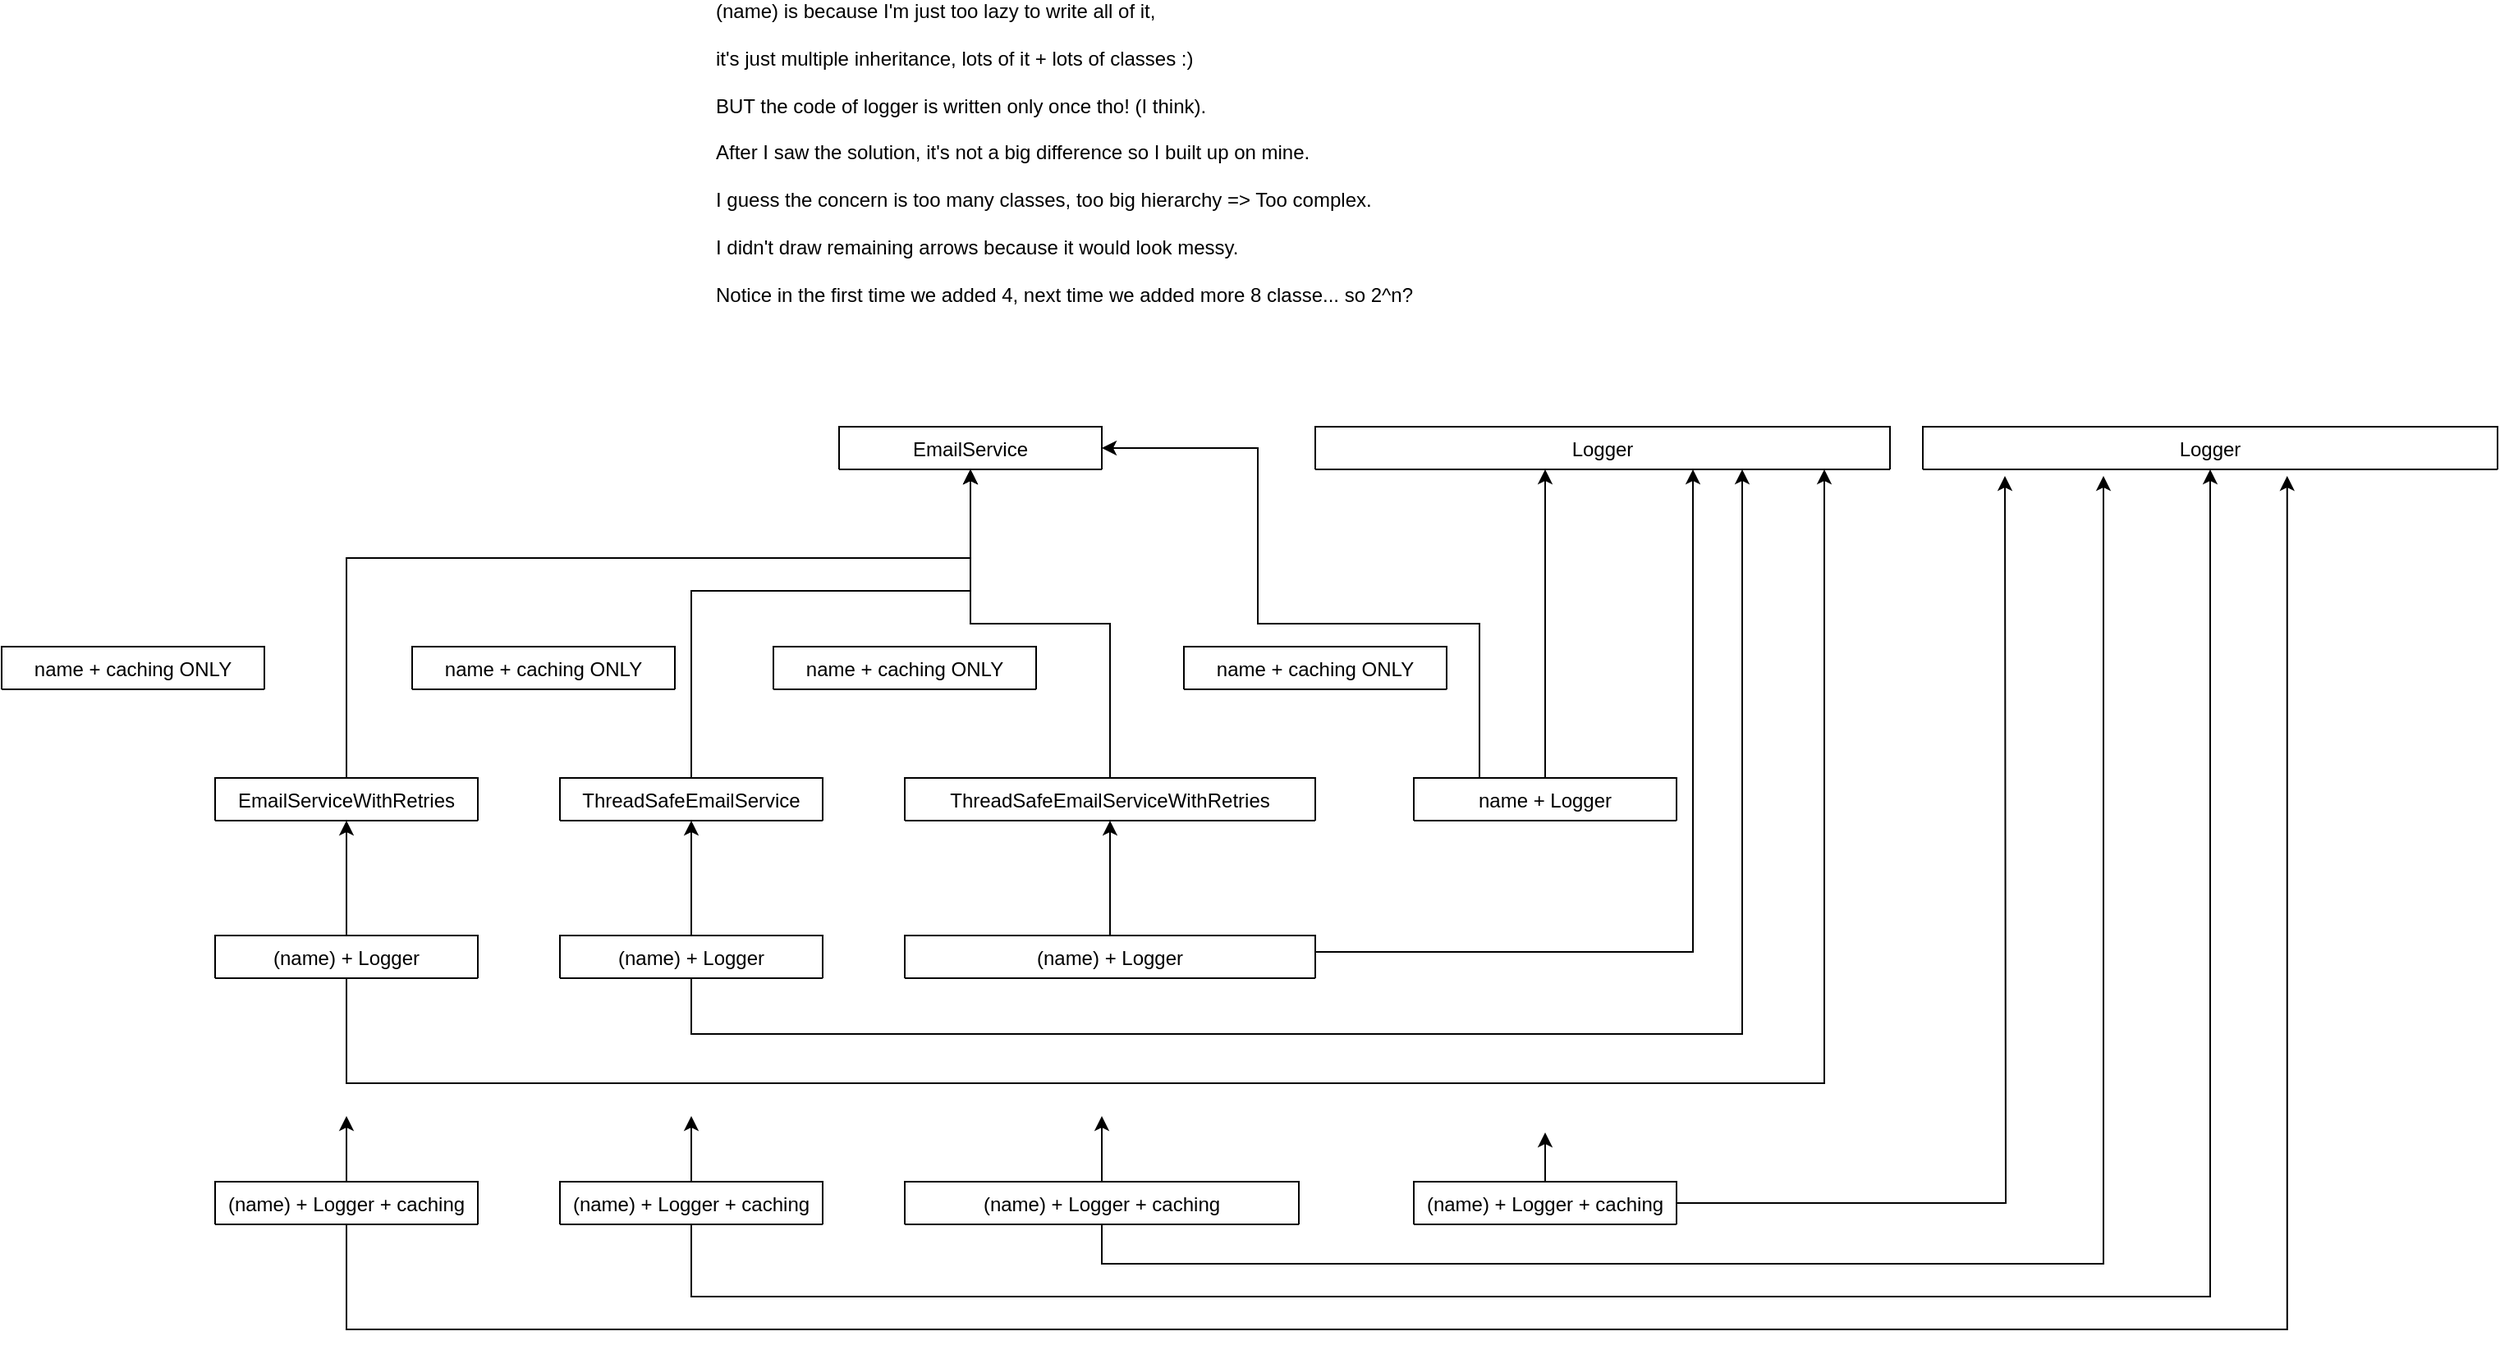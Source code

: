 <mxfile version="16.5.6" type="device"><diagram id="C5RBs43oDa-KdzZeNtuy" name="Page-1"><mxGraphModel dx="1221" dy="604" grid="1" gridSize="10" guides="1" tooltips="1" connect="1" arrows="1" fold="1" page="1" pageScale="1" pageWidth="1169" pageHeight="827" math="0" shadow="0"><root><mxCell id="WIyWlLk6GJQsqaUBKTNV-0"/><mxCell id="WIyWlLk6GJQsqaUBKTNV-1" parent="WIyWlLk6GJQsqaUBKTNV-0"/><mxCell id="zkfFHV4jXpPFQw0GAbJ--6" value="EmailService" style="swimlane;fontStyle=0;align=center;verticalAlign=top;childLayout=stackLayout;horizontal=1;startSize=26;horizontalStack=0;resizeParent=1;resizeLast=0;collapsible=1;marginBottom=0;rounded=0;shadow=0;strokeWidth=1;" parent="WIyWlLk6GJQsqaUBKTNV-1" vertex="1" collapsed="1"><mxGeometry x="520" y="280" width="160" height="26" as="geometry"><mxRectangle x="250" y="100" width="160" height="40" as="alternateBounds"/></mxGeometry></mxCell><mxCell id="zkfFHV4jXpPFQw0GAbJ--9" value="" style="line;html=1;strokeWidth=1;align=left;verticalAlign=middle;spacingTop=-1;spacingLeft=3;spacingRight=3;rotatable=0;labelPosition=right;points=[];portConstraint=eastwest;" parent="zkfFHV4jXpPFQw0GAbJ--6" vertex="1"><mxGeometry y="26" width="160" height="8" as="geometry"/></mxCell><mxCell id="B_5WjRlkS3cYb_BzuzLG-29" style="edgeStyle=orthogonalEdgeStyle;rounded=0;orthogonalLoop=1;jettySize=auto;html=1;entryX=0.5;entryY=1;entryDx=0;entryDy=0;" edge="1" parent="WIyWlLk6GJQsqaUBKTNV-1" source="B_5WjRlkS3cYb_BzuzLG-0" target="zkfFHV4jXpPFQw0GAbJ--6"><mxGeometry relative="1" as="geometry"><Array as="points"><mxPoint x="220" y="360"/><mxPoint x="600" y="360"/></Array></mxGeometry></mxCell><mxCell id="B_5WjRlkS3cYb_BzuzLG-0" value="EmailServiceWithRetries" style="swimlane;fontStyle=0;align=center;verticalAlign=top;childLayout=stackLayout;horizontal=1;startSize=26;horizontalStack=0;resizeParent=1;resizeLast=0;collapsible=1;marginBottom=0;rounded=0;shadow=0;strokeWidth=1;" vertex="1" collapsed="1" parent="WIyWlLk6GJQsqaUBKTNV-1"><mxGeometry x="140" y="494" width="160" height="26" as="geometry"><mxRectangle x="250" y="100" width="160" height="40" as="alternateBounds"/></mxGeometry></mxCell><mxCell id="B_5WjRlkS3cYb_BzuzLG-1" value="" style="line;html=1;strokeWidth=1;align=left;verticalAlign=middle;spacingTop=-1;spacingLeft=3;spacingRight=3;rotatable=0;labelPosition=right;points=[];portConstraint=eastwest;" vertex="1" parent="B_5WjRlkS3cYb_BzuzLG-0"><mxGeometry y="26" width="160" height="8" as="geometry"/></mxCell><mxCell id="B_5WjRlkS3cYb_BzuzLG-30" style="edgeStyle=orthogonalEdgeStyle;rounded=0;orthogonalLoop=1;jettySize=auto;html=1;entryX=0.5;entryY=1;entryDx=0;entryDy=0;" edge="1" parent="WIyWlLk6GJQsqaUBKTNV-1" source="B_5WjRlkS3cYb_BzuzLG-2" target="zkfFHV4jXpPFQw0GAbJ--6"><mxGeometry relative="1" as="geometry"><Array as="points"><mxPoint x="430" y="380"/><mxPoint x="600" y="380"/></Array></mxGeometry></mxCell><mxCell id="B_5WjRlkS3cYb_BzuzLG-2" value="ThreadSafeEmailService&#10;" style="swimlane;fontStyle=0;align=center;verticalAlign=top;childLayout=stackLayout;horizontal=1;startSize=26;horizontalStack=0;resizeParent=1;resizeLast=0;collapsible=1;marginBottom=0;rounded=0;shadow=0;strokeWidth=1;" vertex="1" collapsed="1" parent="WIyWlLk6GJQsqaUBKTNV-1"><mxGeometry x="350" y="494" width="160" height="26" as="geometry"><mxRectangle x="250" y="100" width="160" height="40" as="alternateBounds"/></mxGeometry></mxCell><mxCell id="B_5WjRlkS3cYb_BzuzLG-3" value="" style="line;html=1;strokeWidth=1;align=left;verticalAlign=middle;spacingTop=-1;spacingLeft=3;spacingRight=3;rotatable=0;labelPosition=right;points=[];portConstraint=eastwest;" vertex="1" parent="B_5WjRlkS3cYb_BzuzLG-2"><mxGeometry y="26" width="160" height="8" as="geometry"/></mxCell><mxCell id="B_5WjRlkS3cYb_BzuzLG-33" style="edgeStyle=orthogonalEdgeStyle;rounded=0;orthogonalLoop=1;jettySize=auto;html=1;entryX=0.5;entryY=1;entryDx=0;entryDy=0;" edge="1" parent="WIyWlLk6GJQsqaUBKTNV-1" source="B_5WjRlkS3cYb_BzuzLG-4" target="zkfFHV4jXpPFQw0GAbJ--6"><mxGeometry relative="1" as="geometry"/></mxCell><mxCell id="B_5WjRlkS3cYb_BzuzLG-4" value="ThreadSafeEmailServiceWithRetries" style="swimlane;fontStyle=0;align=center;verticalAlign=top;childLayout=stackLayout;horizontal=1;startSize=26;horizontalStack=0;resizeParent=1;resizeLast=0;collapsible=1;marginBottom=0;rounded=0;shadow=0;strokeWidth=1;" vertex="1" collapsed="1" parent="WIyWlLk6GJQsqaUBKTNV-1"><mxGeometry x="560" y="494" width="250" height="26" as="geometry"><mxRectangle x="250" y="100" width="160" height="40" as="alternateBounds"/></mxGeometry></mxCell><mxCell id="B_5WjRlkS3cYb_BzuzLG-5" value="" style="line;html=1;strokeWidth=1;align=left;verticalAlign=middle;spacingTop=-1;spacingLeft=3;spacingRight=3;rotatable=0;labelPosition=right;points=[];portConstraint=eastwest;" vertex="1" parent="B_5WjRlkS3cYb_BzuzLG-4"><mxGeometry y="26" width="160" height="8" as="geometry"/></mxCell><mxCell id="B_5WjRlkS3cYb_BzuzLG-36" style="edgeStyle=orthogonalEdgeStyle;rounded=0;orthogonalLoop=1;jettySize=auto;html=1;entryX=0.5;entryY=1;entryDx=0;entryDy=0;" edge="1" parent="WIyWlLk6GJQsqaUBKTNV-1" source="B_5WjRlkS3cYb_BzuzLG-15" target="B_5WjRlkS3cYb_BzuzLG-4"><mxGeometry relative="1" as="geometry"/></mxCell><mxCell id="B_5WjRlkS3cYb_BzuzLG-38" style="edgeStyle=orthogonalEdgeStyle;rounded=0;orthogonalLoop=1;jettySize=auto;html=1;" edge="1" parent="WIyWlLk6GJQsqaUBKTNV-1" source="B_5WjRlkS3cYb_BzuzLG-15" target="B_5WjRlkS3cYb_BzuzLG-24"><mxGeometry relative="1" as="geometry"><Array as="points"><mxPoint x="1040" y="600"/></Array></mxGeometry></mxCell><mxCell id="B_5WjRlkS3cYb_BzuzLG-15" value="(name) + Logger" style="swimlane;fontStyle=0;align=center;verticalAlign=top;childLayout=stackLayout;horizontal=1;startSize=26;horizontalStack=0;resizeParent=1;resizeLast=0;collapsible=1;marginBottom=0;rounded=0;shadow=0;strokeWidth=1;" vertex="1" collapsed="1" parent="WIyWlLk6GJQsqaUBKTNV-1"><mxGeometry x="560" y="590" width="250" height="26" as="geometry"><mxRectangle x="250" y="100" width="160" height="40" as="alternateBounds"/></mxGeometry></mxCell><mxCell id="B_5WjRlkS3cYb_BzuzLG-16" value="" style="line;html=1;strokeWidth=1;align=left;verticalAlign=middle;spacingTop=-1;spacingLeft=3;spacingRight=3;rotatable=0;labelPosition=right;points=[];portConstraint=eastwest;" vertex="1" parent="B_5WjRlkS3cYb_BzuzLG-15"><mxGeometry y="26" width="160" height="8" as="geometry"/></mxCell><mxCell id="B_5WjRlkS3cYb_BzuzLG-20" style="edgeStyle=orthogonalEdgeStyle;rounded=0;orthogonalLoop=1;jettySize=auto;html=1;entryX=0.5;entryY=1;entryDx=0;entryDy=0;" edge="1" parent="WIyWlLk6GJQsqaUBKTNV-1" source="B_5WjRlkS3cYb_BzuzLG-18" target="B_5WjRlkS3cYb_BzuzLG-2"><mxGeometry relative="1" as="geometry"/></mxCell><mxCell id="B_5WjRlkS3cYb_BzuzLG-40" style="edgeStyle=orthogonalEdgeStyle;rounded=0;orthogonalLoop=1;jettySize=auto;html=1;" edge="1" parent="WIyWlLk6GJQsqaUBKTNV-1" source="B_5WjRlkS3cYb_BzuzLG-18" target="B_5WjRlkS3cYb_BzuzLG-24"><mxGeometry relative="1" as="geometry"><Array as="points"><mxPoint x="430" y="650"/><mxPoint x="1070" y="650"/></Array></mxGeometry></mxCell><mxCell id="B_5WjRlkS3cYb_BzuzLG-18" value="(name) + Logger" style="swimlane;fontStyle=0;align=center;verticalAlign=top;childLayout=stackLayout;horizontal=1;startSize=26;horizontalStack=0;resizeParent=1;resizeLast=0;collapsible=1;marginBottom=0;rounded=0;shadow=0;strokeWidth=1;" vertex="1" collapsed="1" parent="WIyWlLk6GJQsqaUBKTNV-1"><mxGeometry x="350" y="590" width="160" height="26" as="geometry"><mxRectangle x="250" y="100" width="160" height="40" as="alternateBounds"/></mxGeometry></mxCell><mxCell id="B_5WjRlkS3cYb_BzuzLG-19" value="" style="line;html=1;strokeWidth=1;align=left;verticalAlign=middle;spacingTop=-1;spacingLeft=3;spacingRight=3;rotatable=0;labelPosition=right;points=[];portConstraint=eastwest;" vertex="1" parent="B_5WjRlkS3cYb_BzuzLG-18"><mxGeometry y="26" width="160" height="8" as="geometry"/></mxCell><mxCell id="B_5WjRlkS3cYb_BzuzLG-23" style="edgeStyle=orthogonalEdgeStyle;rounded=0;orthogonalLoop=1;jettySize=auto;html=1;entryX=0.5;entryY=1;entryDx=0;entryDy=0;" edge="1" parent="WIyWlLk6GJQsqaUBKTNV-1" source="B_5WjRlkS3cYb_BzuzLG-21" target="B_5WjRlkS3cYb_BzuzLG-0"><mxGeometry relative="1" as="geometry"/></mxCell><mxCell id="B_5WjRlkS3cYb_BzuzLG-41" style="edgeStyle=orthogonalEdgeStyle;rounded=0;orthogonalLoop=1;jettySize=auto;html=1;" edge="1" parent="WIyWlLk6GJQsqaUBKTNV-1" source="B_5WjRlkS3cYb_BzuzLG-21" target="B_5WjRlkS3cYb_BzuzLG-24"><mxGeometry relative="1" as="geometry"><Array as="points"><mxPoint x="220" y="680"/><mxPoint x="1120" y="680"/></Array></mxGeometry></mxCell><mxCell id="B_5WjRlkS3cYb_BzuzLG-21" value="(name) + Logger" style="swimlane;fontStyle=0;align=center;verticalAlign=top;childLayout=stackLayout;horizontal=1;startSize=26;horizontalStack=0;resizeParent=1;resizeLast=0;collapsible=1;marginBottom=0;rounded=0;shadow=0;strokeWidth=1;" vertex="1" collapsed="1" parent="WIyWlLk6GJQsqaUBKTNV-1"><mxGeometry x="140" y="590" width="160" height="26" as="geometry"><mxRectangle x="250" y="100" width="160" height="40" as="alternateBounds"/></mxGeometry></mxCell><mxCell id="B_5WjRlkS3cYb_BzuzLG-22" value="" style="line;html=1;strokeWidth=1;align=left;verticalAlign=middle;spacingTop=-1;spacingLeft=3;spacingRight=3;rotatable=0;labelPosition=right;points=[];portConstraint=eastwest;" vertex="1" parent="B_5WjRlkS3cYb_BzuzLG-21"><mxGeometry y="26" width="160" height="8" as="geometry"/></mxCell><mxCell id="B_5WjRlkS3cYb_BzuzLG-24" value="Logger" style="swimlane;fontStyle=0;align=center;verticalAlign=top;childLayout=stackLayout;horizontal=1;startSize=26;horizontalStack=0;resizeParent=1;resizeLast=0;collapsible=1;marginBottom=0;rounded=0;shadow=0;strokeWidth=1;" vertex="1" collapsed="1" parent="WIyWlLk6GJQsqaUBKTNV-1"><mxGeometry x="810" y="280" width="350" height="26" as="geometry"><mxRectangle x="250" y="100" width="160" height="40" as="alternateBounds"/></mxGeometry></mxCell><mxCell id="B_5WjRlkS3cYb_BzuzLG-25" value="" style="line;html=1;strokeWidth=1;align=left;verticalAlign=middle;spacingTop=-1;spacingLeft=3;spacingRight=3;rotatable=0;labelPosition=right;points=[];portConstraint=eastwest;" vertex="1" parent="B_5WjRlkS3cYb_BzuzLG-24"><mxGeometry y="26" width="160" height="8" as="geometry"/></mxCell><mxCell id="B_5WjRlkS3cYb_BzuzLG-34" style="edgeStyle=orthogonalEdgeStyle;rounded=0;orthogonalLoop=1;jettySize=auto;html=1;" edge="1" parent="WIyWlLk6GJQsqaUBKTNV-1" source="B_5WjRlkS3cYb_BzuzLG-27" target="B_5WjRlkS3cYb_BzuzLG-24"><mxGeometry relative="1" as="geometry"><mxPoint x="935" y="330" as="targetPoint"/><Array as="points"><mxPoint x="950" y="340"/><mxPoint x="950" y="340"/></Array></mxGeometry></mxCell><mxCell id="B_5WjRlkS3cYb_BzuzLG-35" style="edgeStyle=orthogonalEdgeStyle;rounded=0;orthogonalLoop=1;jettySize=auto;html=1;entryX=1;entryY=0.5;entryDx=0;entryDy=0;" edge="1" parent="WIyWlLk6GJQsqaUBKTNV-1" source="B_5WjRlkS3cYb_BzuzLG-27" target="zkfFHV4jXpPFQw0GAbJ--6"><mxGeometry relative="1" as="geometry"><Array as="points"><mxPoint x="910" y="400"/><mxPoint x="775" y="400"/><mxPoint x="775" y="293"/></Array></mxGeometry></mxCell><mxCell id="B_5WjRlkS3cYb_BzuzLG-27" value="name + Logger" style="swimlane;fontStyle=0;align=center;verticalAlign=top;childLayout=stackLayout;horizontal=1;startSize=26;horizontalStack=0;resizeParent=1;resizeLast=0;collapsible=1;marginBottom=0;rounded=0;shadow=0;strokeWidth=1;" vertex="1" collapsed="1" parent="WIyWlLk6GJQsqaUBKTNV-1"><mxGeometry x="870" y="494" width="160" height="26" as="geometry"><mxRectangle x="250" y="100" width="160" height="40" as="alternateBounds"/></mxGeometry></mxCell><mxCell id="B_5WjRlkS3cYb_BzuzLG-28" value="" style="line;html=1;strokeWidth=1;align=left;verticalAlign=middle;spacingTop=-1;spacingLeft=3;spacingRight=3;rotatable=0;labelPosition=right;points=[];portConstraint=eastwest;" vertex="1" parent="B_5WjRlkS3cYb_BzuzLG-27"><mxGeometry y="26" width="160" height="8" as="geometry"/></mxCell><mxCell id="B_5WjRlkS3cYb_BzuzLG-44" value="(name) is because I'm just too lazy to write all of it,&amp;nbsp;&lt;br&gt;&lt;br&gt;it's just multiple inheritance, lots of it + lots of classes :)&lt;br&gt;&lt;br&gt;BUT the code of logger is written only once tho! (I think).&lt;br&gt;&lt;br&gt;After I saw the solution, it's not a big difference so I built up on mine.&lt;br&gt;&lt;br&gt;I guess the concern is too many classes, too big hierarchy =&amp;gt; Too complex.&lt;br&gt;&lt;br&gt;I didn't draw remaining arrows because it would look messy.&lt;br&gt;&lt;br&gt;Notice in the first time we added 4, next time we added more 8 classe... so 2^n?" style="text;html=1;strokeColor=none;fillColor=none;spacing=5;spacingTop=-20;whiteSpace=wrap;overflow=hidden;rounded=0;" vertex="1" parent="WIyWlLk6GJQsqaUBKTNV-1"><mxGeometry x="440" y="30" width="460" height="190" as="geometry"/></mxCell><mxCell id="B_5WjRlkS3cYb_BzuzLG-45" value="Logger" style="swimlane;fontStyle=0;align=center;verticalAlign=top;childLayout=stackLayout;horizontal=1;startSize=26;horizontalStack=0;resizeParent=1;resizeLast=0;collapsible=1;marginBottom=0;rounded=0;shadow=0;strokeWidth=1;" vertex="1" collapsed="1" parent="WIyWlLk6GJQsqaUBKTNV-1"><mxGeometry x="1180" y="280" width="350" height="26" as="geometry"><mxRectangle x="250" y="100" width="160" height="40" as="alternateBounds"/></mxGeometry></mxCell><mxCell id="B_5WjRlkS3cYb_BzuzLG-46" value="" style="line;html=1;strokeWidth=1;align=left;verticalAlign=middle;spacingTop=-1;spacingLeft=3;spacingRight=3;rotatable=0;labelPosition=right;points=[];portConstraint=eastwest;" vertex="1" parent="B_5WjRlkS3cYb_BzuzLG-45"><mxGeometry y="26" width="160" height="8" as="geometry"/></mxCell><mxCell id="B_5WjRlkS3cYb_BzuzLG-59" style="edgeStyle=orthogonalEdgeStyle;rounded=0;orthogonalLoop=1;jettySize=auto;html=1;" edge="1" parent="WIyWlLk6GJQsqaUBKTNV-1" source="B_5WjRlkS3cYb_BzuzLG-47"><mxGeometry relative="1" as="geometry"><mxPoint x="220" y="700.0" as="targetPoint"/></mxGeometry></mxCell><mxCell id="B_5WjRlkS3cYb_BzuzLG-63" style="edgeStyle=orthogonalEdgeStyle;rounded=0;orthogonalLoop=1;jettySize=auto;html=1;" edge="1" parent="WIyWlLk6GJQsqaUBKTNV-1" source="B_5WjRlkS3cYb_BzuzLG-47"><mxGeometry relative="1" as="geometry"><mxPoint x="1401.882" y="310" as="targetPoint"/><Array as="points"><mxPoint x="220" y="830"/><mxPoint x="1402" y="830"/></Array></mxGeometry></mxCell><mxCell id="B_5WjRlkS3cYb_BzuzLG-47" value="(name) + Logger + caching" style="swimlane;fontStyle=0;align=center;verticalAlign=top;childLayout=stackLayout;horizontal=1;startSize=26;horizontalStack=0;resizeParent=1;resizeLast=0;collapsible=1;marginBottom=0;rounded=0;shadow=0;strokeWidth=1;" vertex="1" collapsed="1" parent="WIyWlLk6GJQsqaUBKTNV-1"><mxGeometry x="140" y="740" width="160" height="26" as="geometry"><mxRectangle x="250" y="100" width="160" height="40" as="alternateBounds"/></mxGeometry></mxCell><mxCell id="B_5WjRlkS3cYb_BzuzLG-48" value="" style="line;html=1;strokeWidth=1;align=left;verticalAlign=middle;spacingTop=-1;spacingLeft=3;spacingRight=3;rotatable=0;labelPosition=right;points=[];portConstraint=eastwest;" vertex="1" parent="B_5WjRlkS3cYb_BzuzLG-47"><mxGeometry y="26" width="160" height="8" as="geometry"/></mxCell><mxCell id="B_5WjRlkS3cYb_BzuzLG-58" style="edgeStyle=orthogonalEdgeStyle;rounded=0;orthogonalLoop=1;jettySize=auto;html=1;" edge="1" parent="WIyWlLk6GJQsqaUBKTNV-1" source="B_5WjRlkS3cYb_BzuzLG-49"><mxGeometry relative="1" as="geometry"><mxPoint x="430" y="700.0" as="targetPoint"/></mxGeometry></mxCell><mxCell id="B_5WjRlkS3cYb_BzuzLG-62" style="edgeStyle=orthogonalEdgeStyle;rounded=0;orthogonalLoop=1;jettySize=auto;html=1;" edge="1" parent="WIyWlLk6GJQsqaUBKTNV-1" source="B_5WjRlkS3cYb_BzuzLG-49" target="B_5WjRlkS3cYb_BzuzLG-45"><mxGeometry relative="1" as="geometry"><Array as="points"><mxPoint x="430" y="810"/><mxPoint x="1355" y="810"/></Array></mxGeometry></mxCell><mxCell id="B_5WjRlkS3cYb_BzuzLG-49" value="(name) + Logger + caching" style="swimlane;fontStyle=0;align=center;verticalAlign=top;childLayout=stackLayout;horizontal=1;startSize=26;horizontalStack=0;resizeParent=1;resizeLast=0;collapsible=1;marginBottom=0;rounded=0;shadow=0;strokeWidth=1;" vertex="1" collapsed="1" parent="WIyWlLk6GJQsqaUBKTNV-1"><mxGeometry x="350" y="740" width="160" height="26" as="geometry"><mxRectangle x="250" y="100" width="160" height="40" as="alternateBounds"/></mxGeometry></mxCell><mxCell id="B_5WjRlkS3cYb_BzuzLG-50" value="" style="line;html=1;strokeWidth=1;align=left;verticalAlign=middle;spacingTop=-1;spacingLeft=3;spacingRight=3;rotatable=0;labelPosition=right;points=[];portConstraint=eastwest;" vertex="1" parent="B_5WjRlkS3cYb_BzuzLG-49"><mxGeometry y="26" width="160" height="8" as="geometry"/></mxCell><mxCell id="B_5WjRlkS3cYb_BzuzLG-57" style="edgeStyle=orthogonalEdgeStyle;rounded=0;orthogonalLoop=1;jettySize=auto;html=1;" edge="1" parent="WIyWlLk6GJQsqaUBKTNV-1" source="B_5WjRlkS3cYb_BzuzLG-51"><mxGeometry relative="1" as="geometry"><mxPoint x="680" y="700.0" as="targetPoint"/></mxGeometry></mxCell><mxCell id="B_5WjRlkS3cYb_BzuzLG-61" style="edgeStyle=orthogonalEdgeStyle;rounded=0;orthogonalLoop=1;jettySize=auto;html=1;" edge="1" parent="WIyWlLk6GJQsqaUBKTNV-1" source="B_5WjRlkS3cYb_BzuzLG-51"><mxGeometry relative="1" as="geometry"><mxPoint x="1290" y="310" as="targetPoint"/><Array as="points"><mxPoint x="680" y="790"/><mxPoint x="1290" y="790"/></Array></mxGeometry></mxCell><mxCell id="B_5WjRlkS3cYb_BzuzLG-51" value="(name) + Logger + caching" style="swimlane;fontStyle=0;align=center;verticalAlign=top;childLayout=stackLayout;horizontal=1;startSize=26;horizontalStack=0;resizeParent=1;resizeLast=0;collapsible=1;marginBottom=0;rounded=0;shadow=0;strokeWidth=1;" vertex="1" collapsed="1" parent="WIyWlLk6GJQsqaUBKTNV-1"><mxGeometry x="560" y="740" width="240" height="26" as="geometry"><mxRectangle x="250" y="100" width="160" height="40" as="alternateBounds"/></mxGeometry></mxCell><mxCell id="B_5WjRlkS3cYb_BzuzLG-52" value="" style="line;html=1;strokeWidth=1;align=left;verticalAlign=middle;spacingTop=-1;spacingLeft=3;spacingRight=3;rotatable=0;labelPosition=right;points=[];portConstraint=eastwest;" vertex="1" parent="B_5WjRlkS3cYb_BzuzLG-51"><mxGeometry y="26" width="160" height="8" as="geometry"/></mxCell><mxCell id="B_5WjRlkS3cYb_BzuzLG-56" style="edgeStyle=orthogonalEdgeStyle;rounded=0;orthogonalLoop=1;jettySize=auto;html=1;" edge="1" parent="WIyWlLk6GJQsqaUBKTNV-1" source="B_5WjRlkS3cYb_BzuzLG-53"><mxGeometry relative="1" as="geometry"><mxPoint x="950" y="710.0" as="targetPoint"/></mxGeometry></mxCell><mxCell id="B_5WjRlkS3cYb_BzuzLG-60" style="edgeStyle=orthogonalEdgeStyle;rounded=0;orthogonalLoop=1;jettySize=auto;html=1;" edge="1" parent="WIyWlLk6GJQsqaUBKTNV-1" source="B_5WjRlkS3cYb_BzuzLG-53"><mxGeometry relative="1" as="geometry"><mxPoint x="1230" y="310" as="targetPoint"/></mxGeometry></mxCell><mxCell id="B_5WjRlkS3cYb_BzuzLG-53" value="(name) + Logger + caching" style="swimlane;fontStyle=0;align=center;verticalAlign=top;childLayout=stackLayout;horizontal=1;startSize=26;horizontalStack=0;resizeParent=1;resizeLast=0;collapsible=1;marginBottom=0;rounded=0;shadow=0;strokeWidth=1;" vertex="1" collapsed="1" parent="WIyWlLk6GJQsqaUBKTNV-1"><mxGeometry x="870" y="740" width="160" height="26" as="geometry"><mxRectangle x="250" y="100" width="160" height="40" as="alternateBounds"/></mxGeometry></mxCell><mxCell id="B_5WjRlkS3cYb_BzuzLG-54" value="" style="line;html=1;strokeWidth=1;align=left;verticalAlign=middle;spacingTop=-1;spacingLeft=3;spacingRight=3;rotatable=0;labelPosition=right;points=[];portConstraint=eastwest;" vertex="1" parent="B_5WjRlkS3cYb_BzuzLG-53"><mxGeometry y="26" width="160" height="8" as="geometry"/></mxCell><mxCell id="B_5WjRlkS3cYb_BzuzLG-64" value="name + caching ONLY" style="swimlane;fontStyle=0;align=center;verticalAlign=top;childLayout=stackLayout;horizontal=1;startSize=26;horizontalStack=0;resizeParent=1;resizeLast=0;collapsible=1;marginBottom=0;rounded=0;shadow=0;strokeWidth=1;" vertex="1" collapsed="1" parent="WIyWlLk6GJQsqaUBKTNV-1"><mxGeometry x="10" y="414" width="160" height="26" as="geometry"><mxRectangle x="250" y="100" width="160" height="40" as="alternateBounds"/></mxGeometry></mxCell><mxCell id="B_5WjRlkS3cYb_BzuzLG-65" value="" style="line;html=1;strokeWidth=1;align=left;verticalAlign=middle;spacingTop=-1;spacingLeft=3;spacingRight=3;rotatable=0;labelPosition=right;points=[];portConstraint=eastwest;" vertex="1" parent="B_5WjRlkS3cYb_BzuzLG-64"><mxGeometry y="26" width="160" height="8" as="geometry"/></mxCell><mxCell id="B_5WjRlkS3cYb_BzuzLG-66" value="name + caching ONLY" style="swimlane;fontStyle=0;align=center;verticalAlign=top;childLayout=stackLayout;horizontal=1;startSize=26;horizontalStack=0;resizeParent=1;resizeLast=0;collapsible=1;marginBottom=0;rounded=0;shadow=0;strokeWidth=1;" vertex="1" collapsed="1" parent="WIyWlLk6GJQsqaUBKTNV-1"><mxGeometry x="260" y="414" width="160" height="26" as="geometry"><mxRectangle x="250" y="100" width="160" height="40" as="alternateBounds"/></mxGeometry></mxCell><mxCell id="B_5WjRlkS3cYb_BzuzLG-67" value="" style="line;html=1;strokeWidth=1;align=left;verticalAlign=middle;spacingTop=-1;spacingLeft=3;spacingRight=3;rotatable=0;labelPosition=right;points=[];portConstraint=eastwest;" vertex="1" parent="B_5WjRlkS3cYb_BzuzLG-66"><mxGeometry y="26" width="160" height="8" as="geometry"/></mxCell><mxCell id="B_5WjRlkS3cYb_BzuzLG-68" value="name + caching ONLY" style="swimlane;fontStyle=0;align=center;verticalAlign=top;childLayout=stackLayout;horizontal=1;startSize=26;horizontalStack=0;resizeParent=1;resizeLast=0;collapsible=1;marginBottom=0;rounded=0;shadow=0;strokeWidth=1;" vertex="1" collapsed="1" parent="WIyWlLk6GJQsqaUBKTNV-1"><mxGeometry x="480" y="414" width="160" height="26" as="geometry"><mxRectangle x="250" y="100" width="160" height="40" as="alternateBounds"/></mxGeometry></mxCell><mxCell id="B_5WjRlkS3cYb_BzuzLG-69" value="" style="line;html=1;strokeWidth=1;align=left;verticalAlign=middle;spacingTop=-1;spacingLeft=3;spacingRight=3;rotatable=0;labelPosition=right;points=[];portConstraint=eastwest;" vertex="1" parent="B_5WjRlkS3cYb_BzuzLG-68"><mxGeometry y="26" width="160" height="8" as="geometry"/></mxCell><mxCell id="B_5WjRlkS3cYb_BzuzLG-70" value="name + caching ONLY" style="swimlane;fontStyle=0;align=center;verticalAlign=top;childLayout=stackLayout;horizontal=1;startSize=26;horizontalStack=0;resizeParent=1;resizeLast=0;collapsible=1;marginBottom=0;rounded=0;shadow=0;strokeWidth=1;" vertex="1" collapsed="1" parent="WIyWlLk6GJQsqaUBKTNV-1"><mxGeometry x="730" y="414" width="160" height="26" as="geometry"><mxRectangle x="250" y="100" width="160" height="40" as="alternateBounds"/></mxGeometry></mxCell><mxCell id="B_5WjRlkS3cYb_BzuzLG-71" value="" style="line;html=1;strokeWidth=1;align=left;verticalAlign=middle;spacingTop=-1;spacingLeft=3;spacingRight=3;rotatable=0;labelPosition=right;points=[];portConstraint=eastwest;" vertex="1" parent="B_5WjRlkS3cYb_BzuzLG-70"><mxGeometry y="26" width="160" height="8" as="geometry"/></mxCell></root></mxGraphModel></diagram></mxfile>